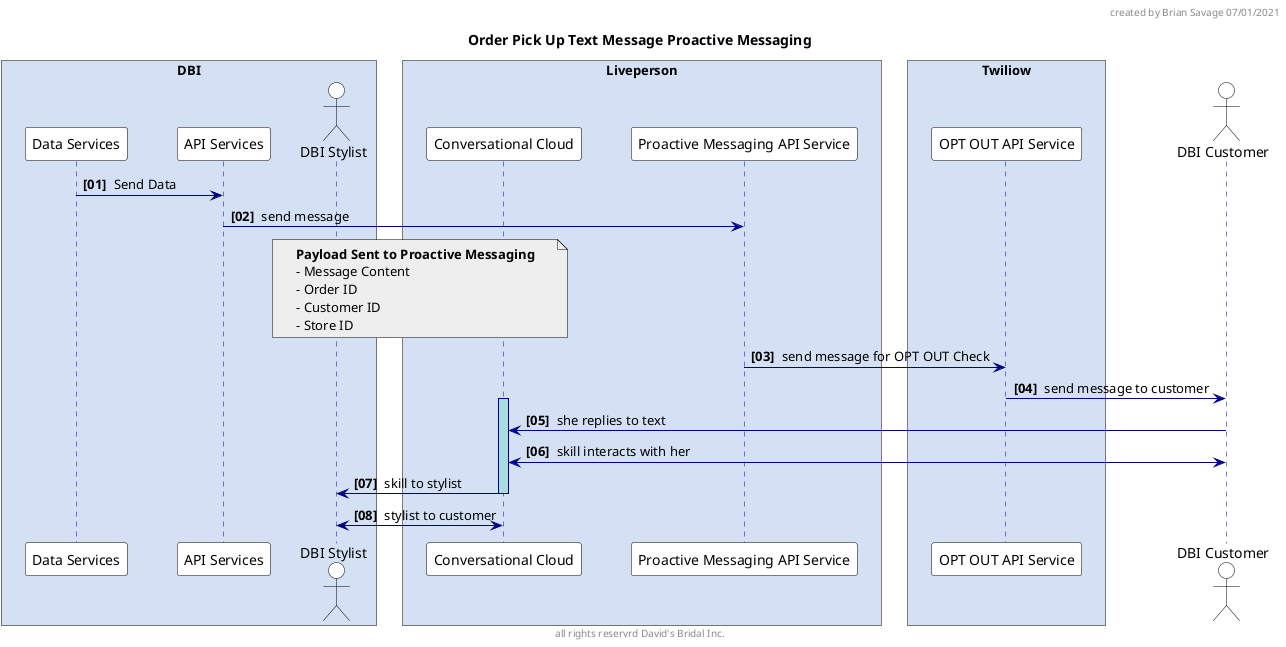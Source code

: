 @startuml

skinparam sequenceBoxBorderColor #black
skinparam NoteBorderColor #black

skinparam sequence {
    ArrowColor DarkBlue
    ActorBackgroundColor White
    ActorBorderColor black
    LifeLineBorderColor DarkBlue
    LifeLineBackgroundColor #A9DCDF
    BoxPadding 20
    ParticipantPadding 20
    ParticipantBorderColor Black
    ParticipantBackgroundColor White
}

autonumber "<b>[00] "
header created by Brian Savage 07/01/2021
footer all rights reservrd David's Bridal Inc.

title Order Pick Up Text Message Proactive Messaging

box "DBI" #D4E1F5
participant "Data Services" as DBI_DATA
participant "API Services" as DBI_API
actor "DBI Stylist" as DBI_STY
end box

box "Liveperson" #D4E1F5
participant "Conversational Cloud" as LPCC
participant "Proactive Messaging API Service" as LPPM
end box

box "Twiliow" #D4E1F5
participant "OPT OUT API Service" as TWAS
end box

actor "DBI Customer" as DBI_CUS

DBI_DATA -> DBI_API : Send Data
DBI_API -> LPPM : send message
note over DBI_STY, LPCC #EEE
<b>Payload Sent to Proactive Messaging
- Message Content
- Order ID
- Customer ID
- Store ID
end note
LPPM -> TWAS : send message for OPT OUT Check
TWAS -> DBI_CUS : send message to customer

activate LPCC

LPCC <- DBI_CUS : she replies to text
LPCC <-> DBI_CUS : skill interacts with her
DBI_STY <- LPCC : skill to stylist
deactivate LPCC

DBI_STY <-> LPCC : stylist to customer
@enduml